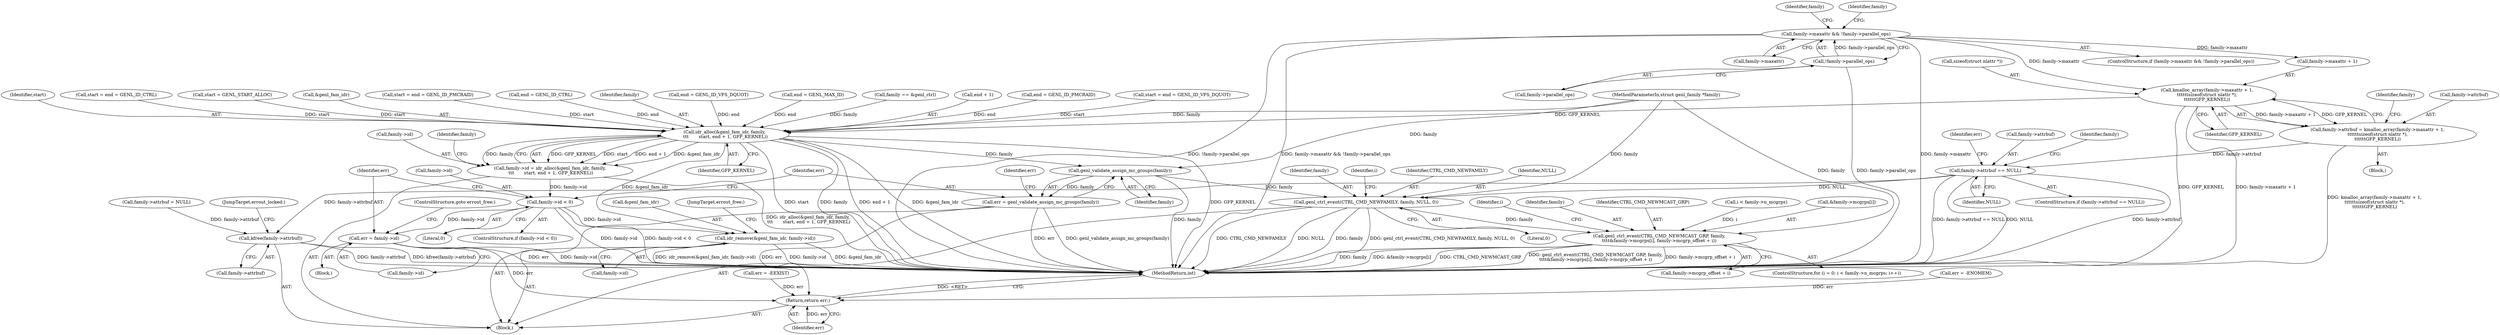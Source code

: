 digraph "0_linux_ceabee6c59943bdd5e1da1a6a20dc7ee5f8113a2@API" {
"1000191" [label="(Call,kmalloc_array(family->maxattr + 1,\n\t\t\t\t\t\tsizeof(struct nlattr *),\n\t\t\t\t\t\tGFP_KERNEL))"];
"1000178" [label="(Call,family->maxattr && !family->parallel_ops)"];
"1000182" [label="(Call,!family->parallel_ops)"];
"1000187" [label="(Call,family->attrbuf = kmalloc_array(family->maxattr + 1,\n\t\t\t\t\t\tsizeof(struct nlattr *),\n\t\t\t\t\t\tGFP_KERNEL))"];
"1000201" [label="(Call,family->attrbuf == NULL)"];
"1000252" [label="(Call,genl_ctrl_event(CTRL_CMD_NEWFAMILY, family, NULL, 0))"];
"1000268" [label="(Call,genl_ctrl_event(CTRL_CMD_NEWMCAST_GRP, family,\n\t\t\t\t&family->mcgrps[i], family->mcgrp_offset + i))"];
"1000292" [label="(Call,kfree(family->attrbuf))"];
"1000222" [label="(Call,idr_alloc(&genl_fam_idr, family,\n \t\t\t       start, end + 1, GFP_KERNEL))"];
"1000218" [label="(Call,family->id = idr_alloc(&genl_fam_idr, family,\n \t\t\t       start, end + 1, GFP_KERNEL))"];
"1000232" [label="(Call,family->id < 0)"];
"1000238" [label="(Call,err = family->id)"];
"1000298" [label="(Return,return err;)"];
"1000285" [label="(Call,idr_remove(&genl_fam_idr, family->id))"];
"1000246" [label="(Call,genl_validate_assign_mc_groups(family))"];
"1000244" [label="(Call,err = genl_validate_assign_mc_groups(family))"];
"1000285" [label="(Call,idr_remove(&genl_fam_idr, family->id))"];
"1000249" [label="(Identifier,err)"];
"1000226" [label="(Identifier,start)"];
"1000268" [label="(Call,genl_ctrl_event(CTRL_CMD_NEWMCAST_GRP, family,\n\t\t\t\t&family->mcgrps[i], family->mcgrp_offset + i))"];
"1000189" [label="(Identifier,family)"];
"1000142" [label="(Call,start = end = GENL_ID_CTRL)"];
"1000109" [label="(Call,start = GENL_START_ALLOC)"];
"1000277" [label="(Call,family->mcgrp_offset + i)"];
"1000247" [label="(Identifier,family)"];
"1000220" [label="(Identifier,family)"];
"1000219" [label="(Call,family->id)"];
"1000244" [label="(Call,err = genl_validate_assign_mc_groups(family))"];
"1000199" [label="(Identifier,GFP_KERNEL)"];
"1000182" [label="(Call,!family->parallel_ops)"];
"1000179" [label="(Call,family->maxattr)"];
"1000267" [label="(Identifier,i)"];
"1000243" [label="(ControlStructure,goto errout_free;)"];
"1000223" [label="(Call,&genl_fam_idr)"];
"1000299" [label="(Identifier,err)"];
"1000157" [label="(Call,start = end = GENL_ID_PMCRAID)"];
"1000197" [label="(Call,sizeof(struct nlattr *))"];
"1000232" [label="(Call,family->id < 0)"];
"1000237" [label="(Block,)"];
"1000298" [label="(Return,return err;)"];
"1000288" [label="(Call,family->id)"];
"1000286" [label="(Call,&genl_fam_idr)"];
"1000144" [label="(Call,end = GENL_ID_CTRL)"];
"1000225" [label="(Identifier,family)"];
"1000270" [label="(Identifier,family)"];
"1000205" [label="(Identifier,NULL)"];
"1000174" [label="(Call,end = GENL_ID_VFS_DQUOT)"];
"1000256" [label="(Literal,0)"];
"1000253" [label="(Identifier,CTRL_CMD_NEWFAMILY)"];
"1000293" [label="(Call,family->attrbuf)"];
"1000178" [label="(Call,family->maxattr && !family->parallel_ops)"];
"1000213" [label="(Call,family->attrbuf = NULL)"];
"1000113" [label="(Call,end = GENL_MAX_ID)"];
"1000255" [label="(Identifier,NULL)"];
"1000236" [label="(Literal,0)"];
"1000230" [label="(Identifier,GFP_KERNEL)"];
"1000300" [label="(MethodReturn,int)"];
"1000191" [label="(Call,kmalloc_array(family->maxattr + 1,\n\t\t\t\t\t\tsizeof(struct nlattr *),\n\t\t\t\t\t\tGFP_KERNEL))"];
"1000207" [label="(Call,err = -ENOMEM)"];
"1000254" [label="(Identifier,family)"];
"1000186" [label="(Block,)"];
"1000208" [label="(Identifier,err)"];
"1000137" [label="(Call,family == &genl_ctrl)"];
"1000240" [label="(Call,family->id)"];
"1000187" [label="(Call,family->attrbuf = kmalloc_array(family->maxattr + 1,\n\t\t\t\t\t\tsizeof(struct nlattr *),\n\t\t\t\t\t\tGFP_KERNEL))"];
"1000257" [label="(ControlStructure,for (i = 0; i < family->n_mcgrps; i++))"];
"1000131" [label="(Call,err = -EEXIST)"];
"1000227" [label="(Call,end + 1)"];
"1000200" [label="(ControlStructure,if (family->attrbuf == NULL))"];
"1000269" [label="(Identifier,CTRL_CMD_NEWMCAST_GRP)"];
"1000159" [label="(Call,end = GENL_ID_PMCRAID)"];
"1000246" [label="(Call,genl_validate_assign_mc_groups(family))"];
"1000238" [label="(Call,err = family->id)"];
"1000222" [label="(Call,idr_alloc(&genl_fam_idr, family,\n \t\t\t       start, end + 1, GFP_KERNEL))"];
"1000259" [label="(Identifier,i)"];
"1000192" [label="(Call,family->maxattr + 1)"];
"1000183" [label="(Call,family->parallel_ops)"];
"1000172" [label="(Call,start = end = GENL_ID_VFS_DQUOT)"];
"1000231" [label="(ControlStructure,if (family->id < 0))"];
"1000239" [label="(Identifier,err)"];
"1000218" [label="(Call,family->id = idr_alloc(&genl_fam_idr, family,\n \t\t\t       start, end + 1, GFP_KERNEL))"];
"1000201" [label="(Call,family->attrbuf == NULL)"];
"1000261" [label="(Call,i < family->n_mcgrps)"];
"1000203" [label="(Identifier,family)"];
"1000177" [label="(ControlStructure,if (family->maxattr && !family->parallel_ops))"];
"1000252" [label="(Call,genl_ctrl_event(CTRL_CMD_NEWFAMILY, family, NULL, 0))"];
"1000271" [label="(Call,&family->mcgrps[i])"];
"1000296" [label="(JumpTarget,errout_locked:)"];
"1000234" [label="(Identifier,family)"];
"1000233" [label="(Call,family->id)"];
"1000202" [label="(Call,family->attrbuf)"];
"1000292" [label="(Call,kfree(family->attrbuf))"];
"1000245" [label="(Identifier,err)"];
"1000104" [label="(MethodParameterIn,struct genl_family *family)"];
"1000215" [label="(Identifier,family)"];
"1000105" [label="(Block,)"];
"1000188" [label="(Call,family->attrbuf)"];
"1000291" [label="(JumpTarget,errout_free:)"];
"1000191" -> "1000187"  [label="AST: "];
"1000191" -> "1000199"  [label="CFG: "];
"1000192" -> "1000191"  [label="AST: "];
"1000197" -> "1000191"  [label="AST: "];
"1000199" -> "1000191"  [label="AST: "];
"1000187" -> "1000191"  [label="CFG: "];
"1000191" -> "1000300"  [label="DDG: GFP_KERNEL"];
"1000191" -> "1000300"  [label="DDG: family->maxattr + 1"];
"1000191" -> "1000187"  [label="DDG: family->maxattr + 1"];
"1000191" -> "1000187"  [label="DDG: GFP_KERNEL"];
"1000178" -> "1000191"  [label="DDG: family->maxattr"];
"1000191" -> "1000222"  [label="DDG: GFP_KERNEL"];
"1000178" -> "1000177"  [label="AST: "];
"1000178" -> "1000179"  [label="CFG: "];
"1000178" -> "1000182"  [label="CFG: "];
"1000179" -> "1000178"  [label="AST: "];
"1000182" -> "1000178"  [label="AST: "];
"1000189" -> "1000178"  [label="CFG: "];
"1000215" -> "1000178"  [label="CFG: "];
"1000178" -> "1000300"  [label="DDG: !family->parallel_ops"];
"1000178" -> "1000300"  [label="DDG: family->maxattr && !family->parallel_ops"];
"1000178" -> "1000300"  [label="DDG: family->maxattr"];
"1000182" -> "1000178"  [label="DDG: family->parallel_ops"];
"1000178" -> "1000192"  [label="DDG: family->maxattr"];
"1000182" -> "1000183"  [label="CFG: "];
"1000183" -> "1000182"  [label="AST: "];
"1000182" -> "1000300"  [label="DDG: family->parallel_ops"];
"1000187" -> "1000186"  [label="AST: "];
"1000188" -> "1000187"  [label="AST: "];
"1000203" -> "1000187"  [label="CFG: "];
"1000187" -> "1000300"  [label="DDG: kmalloc_array(family->maxattr + 1,\n\t\t\t\t\t\tsizeof(struct nlattr *),\n\t\t\t\t\t\tGFP_KERNEL)"];
"1000187" -> "1000201"  [label="DDG: family->attrbuf"];
"1000201" -> "1000200"  [label="AST: "];
"1000201" -> "1000205"  [label="CFG: "];
"1000202" -> "1000201"  [label="AST: "];
"1000205" -> "1000201"  [label="AST: "];
"1000208" -> "1000201"  [label="CFG: "];
"1000220" -> "1000201"  [label="CFG: "];
"1000201" -> "1000300"  [label="DDG: family->attrbuf == NULL"];
"1000201" -> "1000300"  [label="DDG: NULL"];
"1000201" -> "1000300"  [label="DDG: family->attrbuf"];
"1000201" -> "1000252"  [label="DDG: NULL"];
"1000201" -> "1000292"  [label="DDG: family->attrbuf"];
"1000252" -> "1000105"  [label="AST: "];
"1000252" -> "1000256"  [label="CFG: "];
"1000253" -> "1000252"  [label="AST: "];
"1000254" -> "1000252"  [label="AST: "];
"1000255" -> "1000252"  [label="AST: "];
"1000256" -> "1000252"  [label="AST: "];
"1000259" -> "1000252"  [label="CFG: "];
"1000252" -> "1000300"  [label="DDG: CTRL_CMD_NEWFAMILY"];
"1000252" -> "1000300"  [label="DDG: NULL"];
"1000252" -> "1000300"  [label="DDG: family"];
"1000252" -> "1000300"  [label="DDG: genl_ctrl_event(CTRL_CMD_NEWFAMILY, family, NULL, 0)"];
"1000246" -> "1000252"  [label="DDG: family"];
"1000104" -> "1000252"  [label="DDG: family"];
"1000252" -> "1000268"  [label="DDG: family"];
"1000268" -> "1000257"  [label="AST: "];
"1000268" -> "1000277"  [label="CFG: "];
"1000269" -> "1000268"  [label="AST: "];
"1000270" -> "1000268"  [label="AST: "];
"1000271" -> "1000268"  [label="AST: "];
"1000277" -> "1000268"  [label="AST: "];
"1000267" -> "1000268"  [label="CFG: "];
"1000268" -> "1000300"  [label="DDG: CTRL_CMD_NEWMCAST_GRP"];
"1000268" -> "1000300"  [label="DDG: genl_ctrl_event(CTRL_CMD_NEWMCAST_GRP, family,\n\t\t\t\t&family->mcgrps[i], family->mcgrp_offset + i)"];
"1000268" -> "1000300"  [label="DDG: family->mcgrp_offset + i"];
"1000268" -> "1000300"  [label="DDG: family"];
"1000268" -> "1000300"  [label="DDG: &family->mcgrps[i]"];
"1000104" -> "1000268"  [label="DDG: family"];
"1000261" -> "1000268"  [label="DDG: i"];
"1000292" -> "1000105"  [label="AST: "];
"1000292" -> "1000293"  [label="CFG: "];
"1000293" -> "1000292"  [label="AST: "];
"1000296" -> "1000292"  [label="CFG: "];
"1000292" -> "1000300"  [label="DDG: kfree(family->attrbuf)"];
"1000292" -> "1000300"  [label="DDG: family->attrbuf"];
"1000213" -> "1000292"  [label="DDG: family->attrbuf"];
"1000222" -> "1000218"  [label="AST: "];
"1000222" -> "1000230"  [label="CFG: "];
"1000223" -> "1000222"  [label="AST: "];
"1000225" -> "1000222"  [label="AST: "];
"1000226" -> "1000222"  [label="AST: "];
"1000227" -> "1000222"  [label="AST: "];
"1000230" -> "1000222"  [label="AST: "];
"1000218" -> "1000222"  [label="CFG: "];
"1000222" -> "1000300"  [label="DDG: start"];
"1000222" -> "1000300"  [label="DDG: family"];
"1000222" -> "1000300"  [label="DDG: end + 1"];
"1000222" -> "1000300"  [label="DDG: &genl_fam_idr"];
"1000222" -> "1000300"  [label="DDG: GFP_KERNEL"];
"1000222" -> "1000218"  [label="DDG: GFP_KERNEL"];
"1000222" -> "1000218"  [label="DDG: start"];
"1000222" -> "1000218"  [label="DDG: end + 1"];
"1000222" -> "1000218"  [label="DDG: &genl_fam_idr"];
"1000222" -> "1000218"  [label="DDG: family"];
"1000137" -> "1000222"  [label="DDG: family"];
"1000104" -> "1000222"  [label="DDG: family"];
"1000157" -> "1000222"  [label="DDG: start"];
"1000142" -> "1000222"  [label="DDG: start"];
"1000109" -> "1000222"  [label="DDG: start"];
"1000172" -> "1000222"  [label="DDG: start"];
"1000144" -> "1000222"  [label="DDG: end"];
"1000174" -> "1000222"  [label="DDG: end"];
"1000113" -> "1000222"  [label="DDG: end"];
"1000159" -> "1000222"  [label="DDG: end"];
"1000222" -> "1000246"  [label="DDG: family"];
"1000222" -> "1000285"  [label="DDG: &genl_fam_idr"];
"1000218" -> "1000105"  [label="AST: "];
"1000219" -> "1000218"  [label="AST: "];
"1000234" -> "1000218"  [label="CFG: "];
"1000218" -> "1000300"  [label="DDG: idr_alloc(&genl_fam_idr, family,\n \t\t\t       start, end + 1, GFP_KERNEL)"];
"1000218" -> "1000232"  [label="DDG: family->id"];
"1000232" -> "1000231"  [label="AST: "];
"1000232" -> "1000236"  [label="CFG: "];
"1000233" -> "1000232"  [label="AST: "];
"1000236" -> "1000232"  [label="AST: "];
"1000239" -> "1000232"  [label="CFG: "];
"1000245" -> "1000232"  [label="CFG: "];
"1000232" -> "1000300"  [label="DDG: family->id"];
"1000232" -> "1000300"  [label="DDG: family->id < 0"];
"1000232" -> "1000238"  [label="DDG: family->id"];
"1000232" -> "1000285"  [label="DDG: family->id"];
"1000238" -> "1000237"  [label="AST: "];
"1000238" -> "1000240"  [label="CFG: "];
"1000239" -> "1000238"  [label="AST: "];
"1000240" -> "1000238"  [label="AST: "];
"1000243" -> "1000238"  [label="CFG: "];
"1000238" -> "1000300"  [label="DDG: err"];
"1000238" -> "1000300"  [label="DDG: family->id"];
"1000238" -> "1000298"  [label="DDG: err"];
"1000298" -> "1000105"  [label="AST: "];
"1000298" -> "1000299"  [label="CFG: "];
"1000299" -> "1000298"  [label="AST: "];
"1000300" -> "1000298"  [label="CFG: "];
"1000298" -> "1000300"  [label="DDG: <RET>"];
"1000299" -> "1000298"  [label="DDG: err"];
"1000131" -> "1000298"  [label="DDG: err"];
"1000207" -> "1000298"  [label="DDG: err"];
"1000244" -> "1000298"  [label="DDG: err"];
"1000285" -> "1000105"  [label="AST: "];
"1000285" -> "1000288"  [label="CFG: "];
"1000286" -> "1000285"  [label="AST: "];
"1000288" -> "1000285"  [label="AST: "];
"1000291" -> "1000285"  [label="CFG: "];
"1000285" -> "1000300"  [label="DDG: &genl_fam_idr"];
"1000285" -> "1000300"  [label="DDG: idr_remove(&genl_fam_idr, family->id)"];
"1000285" -> "1000300"  [label="DDG: family->id"];
"1000246" -> "1000244"  [label="AST: "];
"1000246" -> "1000247"  [label="CFG: "];
"1000247" -> "1000246"  [label="AST: "];
"1000244" -> "1000246"  [label="CFG: "];
"1000246" -> "1000300"  [label="DDG: family"];
"1000246" -> "1000244"  [label="DDG: family"];
"1000104" -> "1000246"  [label="DDG: family"];
"1000244" -> "1000105"  [label="AST: "];
"1000245" -> "1000244"  [label="AST: "];
"1000249" -> "1000244"  [label="CFG: "];
"1000244" -> "1000300"  [label="DDG: err"];
"1000244" -> "1000300"  [label="DDG: genl_validate_assign_mc_groups(family)"];
}
